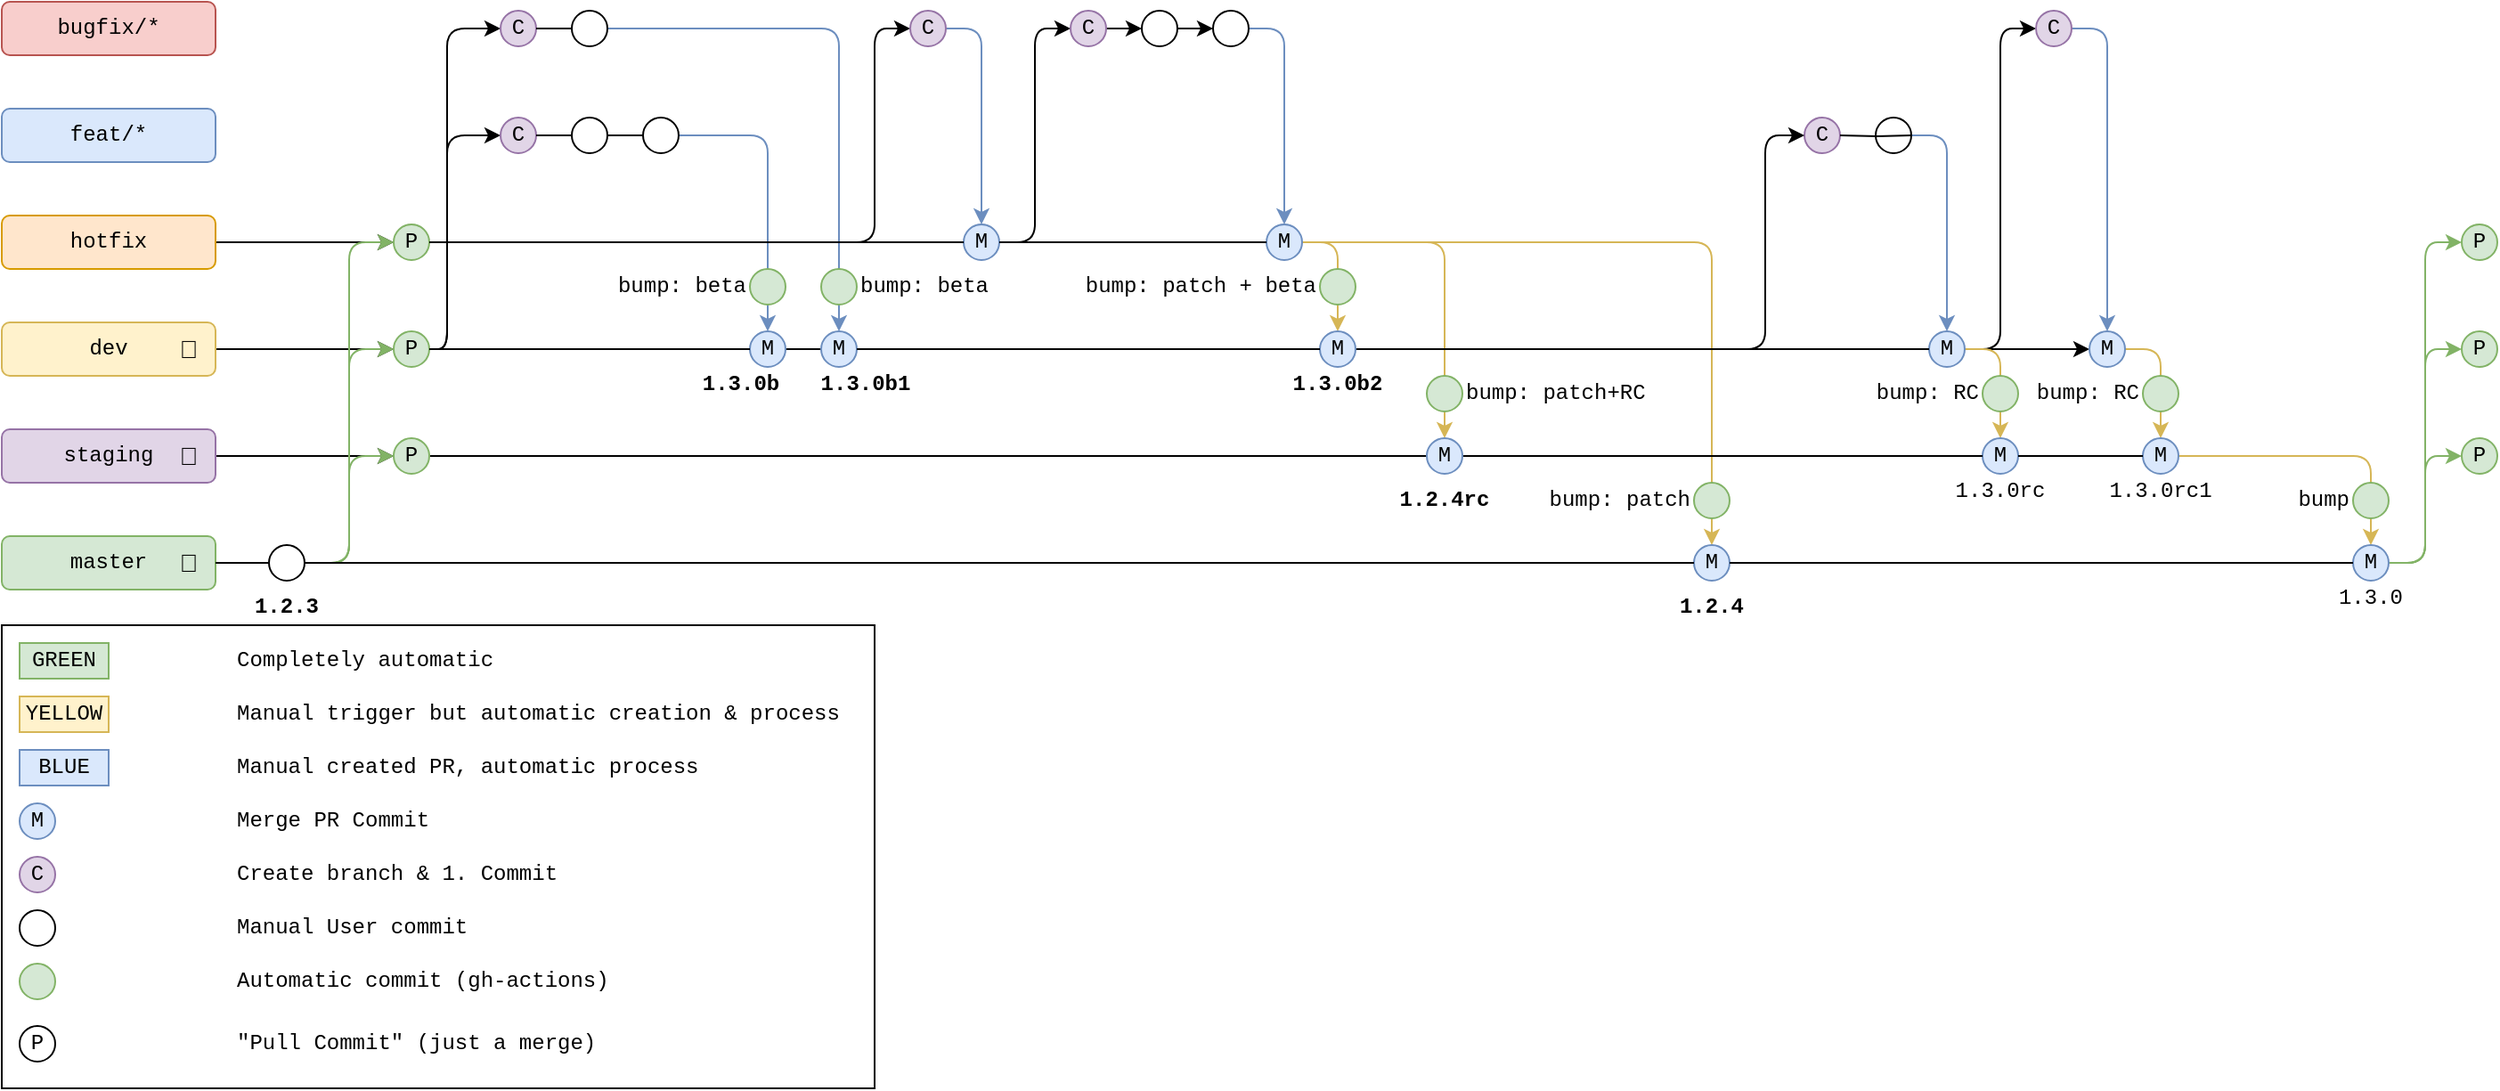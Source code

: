 <mxfile version="14.9.6" type="device"><diagram id="KOjb34SqMDLAr0F-fRmh" name="Seite-1"><mxGraphModel dx="1422" dy="942" grid="1" gridSize="10" guides="1" tooltips="1" connect="1" arrows="1" fold="1" page="1" pageScale="1" pageWidth="827" pageHeight="1169" math="0" shadow="0"><root><mxCell id="0"/><mxCell id="1" parent="0"/><mxCell id="OWHrl4kJECYipHaVR8hn-153" value="" style="rounded=0;whiteSpace=wrap;html=1;fontFamily=Courier New;fillColor=none;align=left;" vertex="1" parent="1"><mxGeometry x="20" y="360" width="490" height="260" as="geometry"/></mxCell><mxCell id="OWHrl4kJECYipHaVR8hn-104" style="edgeStyle=orthogonalEdgeStyle;rounded=1;orthogonalLoop=1;jettySize=auto;html=1;exitX=1;exitY=0.5;exitDx=0;exitDy=0;entryX=0;entryY=0.5;entryDx=0;entryDy=0;fontFamily=Courier New;endArrow=classic;endFill=1;" edge="1" parent="1" source="OWHrl4kJECYipHaVR8hn-56" target="OWHrl4kJECYipHaVR8hn-101"><mxGeometry relative="1" as="geometry"/></mxCell><mxCell id="OWHrl4kJECYipHaVR8hn-103" style="edgeStyle=orthogonalEdgeStyle;rounded=1;orthogonalLoop=1;jettySize=auto;html=1;exitX=1;exitY=0.5;exitDx=0;exitDy=0;entryX=0;entryY=0.5;entryDx=0;entryDy=0;fontFamily=Courier New;endArrow=classic;endFill=1;" edge="1" parent="1" source="OWHrl4kJECYipHaVR8hn-56" target="OWHrl4kJECYipHaVR8hn-102"><mxGeometry relative="1" as="geometry"/></mxCell><mxCell id="OWHrl4kJECYipHaVR8hn-1" value="master" style="rounded=1;whiteSpace=wrap;html=1;fontFamily=Courier New;fillColor=#d5e8d4;strokeColor=#82b366;" vertex="1" parent="1"><mxGeometry x="20" y="310" width="120" height="30" as="geometry"/></mxCell><mxCell id="OWHrl4kJECYipHaVR8hn-150" style="edgeStyle=orthogonalEdgeStyle;rounded=1;orthogonalLoop=1;jettySize=auto;html=1;exitX=1;exitY=0.5;exitDx=0;exitDy=0;entryX=0;entryY=0.5;entryDx=0;entryDy=0;fontFamily=Courier New;endArrow=classic;endFill=1;" edge="1" parent="1" source="OWHrl4kJECYipHaVR8hn-2" target="OWHrl4kJECYipHaVR8hn-90"><mxGeometry relative="1" as="geometry"/></mxCell><mxCell id="OWHrl4kJECYipHaVR8hn-2" value="staging" style="rounded=1;whiteSpace=wrap;html=1;fontFamily=Courier New;fillColor=#e1d5e7;strokeColor=#9673a6;" vertex="1" parent="1"><mxGeometry x="20" y="250" width="120" height="30" as="geometry"/></mxCell><mxCell id="OWHrl4kJECYipHaVR8hn-151" style="edgeStyle=orthogonalEdgeStyle;rounded=1;orthogonalLoop=1;jettySize=auto;html=1;exitX=1;exitY=0.5;exitDx=0;exitDy=0;fontFamily=Courier New;endArrow=classic;endFill=1;" edge="1" parent="1" source="OWHrl4kJECYipHaVR8hn-3" target="OWHrl4kJECYipHaVR8hn-8"><mxGeometry relative="1" as="geometry"/></mxCell><mxCell id="OWHrl4kJECYipHaVR8hn-3" value="dev" style="rounded=1;whiteSpace=wrap;html=1;fontFamily=Courier New;fillColor=#fff2cc;strokeColor=#d6b656;" vertex="1" parent="1"><mxGeometry x="20" y="190" width="120" height="30" as="geometry"/></mxCell><mxCell id="OWHrl4kJECYipHaVR8hn-4" value="feat/*" style="rounded=1;whiteSpace=wrap;html=1;fontFamily=Courier New;fillColor=#dae8fc;strokeColor=#6c8ebf;" vertex="1" parent="1"><mxGeometry x="20" y="70" width="120" height="30" as="geometry"/></mxCell><mxCell id="OWHrl4kJECYipHaVR8hn-13" style="edgeStyle=orthogonalEdgeStyle;rounded=1;orthogonalLoop=1;jettySize=auto;html=1;exitX=1;exitY=0.5;exitDx=0;exitDy=0;fontFamily=Courier New;startArrow=none;entryX=0.5;entryY=0;entryDx=0;entryDy=0;fillColor=#dae8fc;strokeColor=#6c8ebf;" edge="1" parent="1" source="OWHrl4kJECYipHaVR8hn-44" target="OWHrl4kJECYipHaVR8hn-60"><mxGeometry relative="1" as="geometry"><mxPoint x="860" y="25" as="targetPoint"/></mxGeometry></mxCell><mxCell id="OWHrl4kJECYipHaVR8hn-5" value="bugfix/*" style="rounded=1;whiteSpace=wrap;html=1;fontFamily=Courier New;fillColor=#f8cecc;strokeColor=#b85450;" vertex="1" parent="1"><mxGeometry x="20" y="10" width="120" height="30" as="geometry"/></mxCell><mxCell id="OWHrl4kJECYipHaVR8hn-152" style="edgeStyle=orthogonalEdgeStyle;rounded=1;orthogonalLoop=1;jettySize=auto;html=1;exitX=1;exitY=0.5;exitDx=0;exitDy=0;entryX=0;entryY=0.5;entryDx=0;entryDy=0;fontFamily=Courier New;endArrow=classic;endFill=1;" edge="1" parent="1" source="OWHrl4kJECYipHaVR8hn-6" target="OWHrl4kJECYipHaVR8hn-22"><mxGeometry relative="1" as="geometry"/></mxCell><mxCell id="OWHrl4kJECYipHaVR8hn-6" value="hotfix" style="rounded=1;whiteSpace=wrap;html=1;fontFamily=Courier New;fillColor=#ffe6cc;strokeColor=#d79b00;" vertex="1" parent="1"><mxGeometry x="20" y="130" width="120" height="30" as="geometry"/></mxCell><mxCell id="OWHrl4kJECYipHaVR8hn-35" style="edgeStyle=orthogonalEdgeStyle;rounded=1;orthogonalLoop=1;jettySize=auto;html=1;exitX=1;exitY=0.5;exitDx=0;exitDy=0;entryX=0;entryY=0.5;entryDx=0;entryDy=0;fontFamily=Courier New;" edge="1" parent="1" source="OWHrl4kJECYipHaVR8hn-8" target="OWHrl4kJECYipHaVR8hn-26"><mxGeometry relative="1" as="geometry"><Array as="points"><mxPoint x="270" y="205"/><mxPoint x="270" y="85"/></Array></mxGeometry></mxCell><mxCell id="OWHrl4kJECYipHaVR8hn-39" style="edgeStyle=orthogonalEdgeStyle;rounded=1;orthogonalLoop=1;jettySize=auto;html=1;exitX=1;exitY=0.5;exitDx=0;exitDy=0;entryX=0;entryY=0.5;entryDx=0;entryDy=0;fontFamily=Courier New;" edge="1" parent="1" source="OWHrl4kJECYipHaVR8hn-8" target="OWHrl4kJECYipHaVR8hn-37"><mxGeometry relative="1" as="geometry"><Array as="points"><mxPoint x="270" y="205"/><mxPoint x="270" y="25"/></Array></mxGeometry></mxCell><mxCell id="OWHrl4kJECYipHaVR8hn-8" value="P" style="ellipse;whiteSpace=wrap;html=1;aspect=fixed;fontFamily=Courier New;fillColor=#d5e8d4;strokeColor=#82b366;" vertex="1" parent="1"><mxGeometry x="240" y="195" width="20" height="20" as="geometry"/></mxCell><mxCell id="OWHrl4kJECYipHaVR8hn-20" style="rounded=1;orthogonalLoop=1;jettySize=auto;html=1;exitX=1;exitY=0.5;exitDx=0;exitDy=0;entryX=0;entryY=0.5;entryDx=0;entryDy=0;fontFamily=Courier New;elbow=vertical;edgeStyle=orthogonalEdgeStyle;fillColor=#d5e8d4;strokeColor=#82b366;" edge="1" parent="1" source="OWHrl4kJECYipHaVR8hn-19" target="OWHrl4kJECYipHaVR8hn-8"><mxGeometry relative="1" as="geometry"/></mxCell><mxCell id="OWHrl4kJECYipHaVR8hn-91" style="edgeStyle=orthogonalEdgeStyle;rounded=1;orthogonalLoop=1;jettySize=auto;html=1;exitX=1;exitY=0.5;exitDx=0;exitDy=0;entryX=0;entryY=0.5;entryDx=0;entryDy=0;fontFamily=Courier New;endArrow=classic;endFill=1;fillColor=#d5e8d4;strokeColor=#82b366;" edge="1" parent="1" source="OWHrl4kJECYipHaVR8hn-19" target="OWHrl4kJECYipHaVR8hn-90"><mxGeometry relative="1" as="geometry"/></mxCell><mxCell id="OWHrl4kJECYipHaVR8hn-126" style="edgeStyle=orthogonalEdgeStyle;rounded=1;orthogonalLoop=1;jettySize=auto;html=1;exitX=1;exitY=0.5;exitDx=0;exitDy=0;entryX=0;entryY=0.5;entryDx=0;entryDy=0;fontFamily=Courier New;endArrow=classic;endFill=1;fillColor=#d5e8d4;strokeColor=#82b366;" edge="1" parent="1" source="OWHrl4kJECYipHaVR8hn-19" target="OWHrl4kJECYipHaVR8hn-22"><mxGeometry relative="1" as="geometry"/></mxCell><mxCell id="OWHrl4kJECYipHaVR8hn-19" value="" style="ellipse;whiteSpace=wrap;html=1;aspect=fixed;fontFamily=Courier New;" vertex="1" parent="1"><mxGeometry x="170" y="315" width="20" height="20" as="geometry"/></mxCell><mxCell id="OWHrl4kJECYipHaVR8hn-21" value="" style="edgeStyle=orthogonalEdgeStyle;rounded=0;orthogonalLoop=1;jettySize=auto;html=1;exitX=1;exitY=0.5;exitDx=0;exitDy=0;fontFamily=Courier New;endArrow=none;" edge="1" parent="1" source="OWHrl4kJECYipHaVR8hn-1" target="OWHrl4kJECYipHaVR8hn-19"><mxGeometry relative="1" as="geometry"><mxPoint x="860" y="325" as="targetPoint"/><mxPoint x="140" y="325" as="sourcePoint"/></mxGeometry></mxCell><mxCell id="OWHrl4kJECYipHaVR8hn-50" style="edgeStyle=orthogonalEdgeStyle;rounded=1;orthogonalLoop=1;jettySize=auto;html=1;exitX=1;exitY=0.5;exitDx=0;exitDy=0;entryX=0;entryY=0.5;entryDx=0;entryDy=0;fontFamily=Courier New;" edge="1" parent="1" source="OWHrl4kJECYipHaVR8hn-22" target="OWHrl4kJECYipHaVR8hn-44"><mxGeometry relative="1" as="geometry"><Array as="points"><mxPoint x="510" y="145"/><mxPoint x="510" y="25"/></Array></mxGeometry></mxCell><mxCell id="OWHrl4kJECYipHaVR8hn-22" value="P" style="ellipse;whiteSpace=wrap;html=1;aspect=fixed;fontFamily=Courier New;fillColor=#d5e8d4;strokeColor=#82b366;" vertex="1" parent="1"><mxGeometry x="240" y="135" width="20" height="20" as="geometry"/></mxCell><mxCell id="OWHrl4kJECYipHaVR8hn-26" value="C" style="ellipse;whiteSpace=wrap;html=1;aspect=fixed;fontFamily=Courier New;fillColor=#e1d5e7;strokeColor=#9673a6;" vertex="1" parent="1"><mxGeometry x="300" y="75" width="20" height="20" as="geometry"/></mxCell><mxCell id="OWHrl4kJECYipHaVR8hn-28" value="" style="ellipse;whiteSpace=wrap;html=1;aspect=fixed;fontFamily=Courier New;" vertex="1" parent="1"><mxGeometry x="340" y="75" width="20" height="20" as="geometry"/></mxCell><mxCell id="OWHrl4kJECYipHaVR8hn-29" value="" style="edgeStyle=orthogonalEdgeStyle;rounded=0;orthogonalLoop=1;jettySize=auto;html=1;exitX=1;exitY=0.5;exitDx=0;exitDy=0;fontFamily=Courier New;startArrow=none;endArrow=none;" edge="1" parent="1" source="OWHrl4kJECYipHaVR8hn-26" target="OWHrl4kJECYipHaVR8hn-28"><mxGeometry relative="1" as="geometry"><mxPoint x="860" y="85" as="targetPoint"/><mxPoint x="360" y="85" as="sourcePoint"/></mxGeometry></mxCell><mxCell id="OWHrl4kJECYipHaVR8hn-34" style="edgeStyle=orthogonalEdgeStyle;rounded=1;orthogonalLoop=1;jettySize=auto;html=1;exitX=1;exitY=0.5;exitDx=0;exitDy=0;entryX=0.5;entryY=0;entryDx=0;entryDy=0;fontFamily=Courier New;fillColor=#dae8fc;strokeColor=#6c8ebf;" edge="1" parent="1" source="OWHrl4kJECYipHaVR8hn-30" target="OWHrl4kJECYipHaVR8hn-32"><mxGeometry relative="1" as="geometry"/></mxCell><mxCell id="OWHrl4kJECYipHaVR8hn-30" value="" style="ellipse;whiteSpace=wrap;html=1;aspect=fixed;fontFamily=Courier New;" vertex="1" parent="1"><mxGeometry x="380" y="75" width="20" height="20" as="geometry"/></mxCell><mxCell id="OWHrl4kJECYipHaVR8hn-31" value="" style="edgeStyle=orthogonalEdgeStyle;rounded=0;orthogonalLoop=1;jettySize=auto;html=1;exitX=1;exitY=0.5;exitDx=0;exitDy=0;fontFamily=Courier New;startArrow=none;endArrow=none;" edge="1" parent="1" source="OWHrl4kJECYipHaVR8hn-28" target="OWHrl4kJECYipHaVR8hn-30"><mxGeometry relative="1" as="geometry"><mxPoint x="820" y="85" as="targetPoint"/><mxPoint x="360" y="85" as="sourcePoint"/></mxGeometry></mxCell><mxCell id="OWHrl4kJECYipHaVR8hn-59" style="edgeStyle=orthogonalEdgeStyle;rounded=1;orthogonalLoop=1;jettySize=auto;html=1;exitX=1;exitY=0.5;exitDx=0;exitDy=0;entryX=0;entryY=0.5;entryDx=0;entryDy=0;fontFamily=Courier New;endArrow=none;endFill=0;" edge="1" parent="1" source="OWHrl4kJECYipHaVR8hn-32" target="OWHrl4kJECYipHaVR8hn-47"><mxGeometry relative="1" as="geometry"/></mxCell><mxCell id="OWHrl4kJECYipHaVR8hn-32" value="M" style="ellipse;whiteSpace=wrap;html=1;aspect=fixed;fontFamily=Courier New;fillColor=#dae8fc;strokeColor=#6c8ebf;" vertex="1" parent="1"><mxGeometry x="440" y="195" width="20" height="20" as="geometry"/></mxCell><mxCell id="OWHrl4kJECYipHaVR8hn-33" value="" style="edgeStyle=orthogonalEdgeStyle;rounded=0;orthogonalLoop=1;jettySize=auto;html=1;exitX=1;exitY=0.5;exitDx=0;exitDy=0;fontFamily=Courier New;startArrow=none;endArrow=none;" edge="1" parent="1" source="OWHrl4kJECYipHaVR8hn-8" target="OWHrl4kJECYipHaVR8hn-32"><mxGeometry relative="1" as="geometry"><mxPoint x="860" y="205" as="targetPoint"/><mxPoint x="260" y="205" as="sourcePoint"/></mxGeometry></mxCell><mxCell id="OWHrl4kJECYipHaVR8hn-37" value="C" style="ellipse;whiteSpace=wrap;html=1;aspect=fixed;fontFamily=Courier New;fillColor=#e1d5e7;strokeColor=#9673a6;" vertex="1" parent="1"><mxGeometry x="300" y="15" width="20" height="20" as="geometry"/></mxCell><mxCell id="OWHrl4kJECYipHaVR8hn-49" style="edgeStyle=orthogonalEdgeStyle;rounded=1;orthogonalLoop=1;jettySize=auto;html=1;exitX=1;exitY=0.5;exitDx=0;exitDy=0;fontFamily=Courier New;entryX=0.5;entryY=0;entryDx=0;entryDy=0;fillColor=#dae8fc;strokeColor=#6c8ebf;" edge="1" parent="1" source="OWHrl4kJECYipHaVR8hn-41" target="OWHrl4kJECYipHaVR8hn-47"><mxGeometry relative="1" as="geometry"><mxPoint x="480" y="20" as="targetPoint"/><Array as="points"><mxPoint x="490" y="25"/></Array></mxGeometry></mxCell><mxCell id="OWHrl4kJECYipHaVR8hn-41" value="" style="ellipse;whiteSpace=wrap;html=1;aspect=fixed;fontFamily=Courier New;" vertex="1" parent="1"><mxGeometry x="340" y="15" width="20" height="20" as="geometry"/></mxCell><mxCell id="OWHrl4kJECYipHaVR8hn-42" value="" style="edgeStyle=orthogonalEdgeStyle;rounded=0;orthogonalLoop=1;jettySize=auto;html=1;exitX=1;exitY=0.5;exitDx=0;exitDy=0;fontFamily=Courier New;startArrow=none;endArrow=none;" edge="1" parent="1" source="OWHrl4kJECYipHaVR8hn-37" target="OWHrl4kJECYipHaVR8hn-41"><mxGeometry relative="1" as="geometry"><mxPoint x="860" y="25" as="targetPoint"/><mxPoint x="320" y="25" as="sourcePoint"/></mxGeometry></mxCell><mxCell id="OWHrl4kJECYipHaVR8hn-44" value="C" style="ellipse;whiteSpace=wrap;html=1;aspect=fixed;fontFamily=Courier New;fillColor=#e1d5e7;strokeColor=#9673a6;" vertex="1" parent="1"><mxGeometry x="530" y="15" width="20" height="20" as="geometry"/></mxCell><mxCell id="OWHrl4kJECYipHaVR8hn-47" value="M" style="ellipse;whiteSpace=wrap;html=1;aspect=fixed;fontFamily=Courier New;fillColor=#dae8fc;strokeColor=#6c8ebf;" vertex="1" parent="1"><mxGeometry x="480" y="195" width="20" height="20" as="geometry"/></mxCell><mxCell id="OWHrl4kJECYipHaVR8hn-51" value="C" style="ellipse;whiteSpace=wrap;html=1;aspect=fixed;fontFamily=Courier New;fillColor=#e1d5e7;strokeColor=#9673a6;" vertex="1" parent="1"><mxGeometry x="1032" y="75" width="20" height="20" as="geometry"/></mxCell><mxCell id="OWHrl4kJECYipHaVR8hn-58" style="edgeStyle=orthogonalEdgeStyle;rounded=1;orthogonalLoop=1;jettySize=auto;html=1;exitX=1;exitY=0.5;exitDx=0;exitDy=0;entryX=0.5;entryY=0;entryDx=0;entryDy=0;fontFamily=Courier New;fillColor=#dae8fc;strokeColor=#6c8ebf;" edge="1" parent="1" source="OWHrl4kJECYipHaVR8hn-53" target="OWHrl4kJECYipHaVR8hn-56"><mxGeometry relative="1" as="geometry"/></mxCell><mxCell id="OWHrl4kJECYipHaVR8hn-53" value="" style="ellipse;whiteSpace=wrap;html=1;aspect=fixed;fontFamily=Courier New;" vertex="1" parent="1"><mxGeometry x="1072" y="75" width="20" height="20" as="geometry"/></mxCell><mxCell id="OWHrl4kJECYipHaVR8hn-54" value="" style="edgeStyle=orthogonalEdgeStyle;rounded=0;orthogonalLoop=1;jettySize=auto;html=1;fontFamily=Courier New;startArrow=none;endArrow=none;" edge="1" parent="1" target="OWHrl4kJECYipHaVR8hn-53"><mxGeometry relative="1" as="geometry"><mxPoint x="1352" y="90" as="targetPoint"/><mxPoint x="1052" y="85" as="sourcePoint"/></mxGeometry></mxCell><mxCell id="OWHrl4kJECYipHaVR8hn-96" style="edgeStyle=orthogonalEdgeStyle;rounded=1;orthogonalLoop=1;jettySize=auto;html=1;exitX=1;exitY=0.5;exitDx=0;exitDy=0;entryX=0.5;entryY=0;entryDx=0;entryDy=0;fontFamily=Courier New;endArrow=classic;endFill=1;fillColor=#fff2cc;strokeColor=#d6b656;" edge="1" parent="1" source="OWHrl4kJECYipHaVR8hn-56" target="OWHrl4kJECYipHaVR8hn-93"><mxGeometry relative="1" as="geometry"/></mxCell><mxCell id="OWHrl4kJECYipHaVR8hn-56" value="M" style="ellipse;whiteSpace=wrap;html=1;aspect=fixed;fontFamily=Courier New;fillColor=#dae8fc;strokeColor=#6c8ebf;" vertex="1" parent="1"><mxGeometry x="1102" y="195" width="20" height="20" as="geometry"/></mxCell><mxCell id="OWHrl4kJECYipHaVR8hn-65" style="edgeStyle=orthogonalEdgeStyle;rounded=1;orthogonalLoop=1;jettySize=auto;html=1;exitX=0.5;exitY=1;exitDx=0;exitDy=0;entryX=0.5;entryY=0;entryDx=0;entryDy=0;fontFamily=Courier New;endArrow=classic;endFill=1;startArrow=none;fillColor=#fff2cc;strokeColor=#d6b656;" edge="1" parent="1" source="OWHrl4kJECYipHaVR8hn-66" target="OWHrl4kJECYipHaVR8hn-63"><mxGeometry relative="1" as="geometry"/></mxCell><mxCell id="OWHrl4kJECYipHaVR8hn-74" style="edgeStyle=orthogonalEdgeStyle;rounded=1;orthogonalLoop=1;jettySize=auto;html=1;exitX=1;exitY=0.5;exitDx=0;exitDy=0;entryX=0;entryY=0.5;entryDx=0;entryDy=0;fontFamily=Courier New;endArrow=classic;endFill=1;" edge="1" parent="1" source="OWHrl4kJECYipHaVR8hn-60" target="OWHrl4kJECYipHaVR8hn-71"><mxGeometry relative="1" as="geometry"/></mxCell><mxCell id="OWHrl4kJECYipHaVR8hn-60" value="M" style="ellipse;whiteSpace=wrap;html=1;aspect=fixed;fontFamily=Courier New;fillColor=#dae8fc;strokeColor=#6c8ebf;" vertex="1" parent="1"><mxGeometry x="560" y="135" width="20" height="20" as="geometry"/></mxCell><mxCell id="OWHrl4kJECYipHaVR8hn-61" value="" style="edgeStyle=orthogonalEdgeStyle;rounded=0;orthogonalLoop=1;jettySize=auto;html=1;exitX=1;exitY=0.5;exitDx=0;exitDy=0;fontFamily=Courier New;startArrow=none;endArrow=none;" edge="1" parent="1" source="OWHrl4kJECYipHaVR8hn-22" target="OWHrl4kJECYipHaVR8hn-60"><mxGeometry relative="1" as="geometry"><mxPoint x="860" y="145" as="targetPoint"/><mxPoint x="320" y="145" as="sourcePoint"/></mxGeometry></mxCell><mxCell id="OWHrl4kJECYipHaVR8hn-63" value="M" style="ellipse;whiteSpace=wrap;html=1;aspect=fixed;fontFamily=Courier New;fillColor=#dae8fc;strokeColor=#6c8ebf;" vertex="1" parent="1"><mxGeometry x="970" y="315" width="20" height="20" as="geometry"/></mxCell><mxCell id="OWHrl4kJECYipHaVR8hn-64" value="" style="edgeStyle=orthogonalEdgeStyle;rounded=0;orthogonalLoop=1;jettySize=auto;html=1;exitX=1;exitY=0.5;exitDx=0;exitDy=0;fontFamily=Courier New;startArrow=none;endArrow=none;" edge="1" parent="1" source="OWHrl4kJECYipHaVR8hn-19" target="OWHrl4kJECYipHaVR8hn-63"><mxGeometry relative="1" as="geometry"><mxPoint x="860" y="325" as="targetPoint"/><mxPoint x="190" y="325" as="sourcePoint"/></mxGeometry></mxCell><mxCell id="OWHrl4kJECYipHaVR8hn-67" value="" style="edgeStyle=orthogonalEdgeStyle;rounded=1;orthogonalLoop=1;jettySize=auto;html=1;exitX=1;exitY=0.5;exitDx=0;exitDy=0;entryX=0.5;entryY=0;entryDx=0;entryDy=0;fontFamily=Courier New;endArrow=none;endFill=1;fillColor=#fff2cc;strokeColor=#d6b656;" edge="1" parent="1" source="OWHrl4kJECYipHaVR8hn-60" target="OWHrl4kJECYipHaVR8hn-66"><mxGeometry relative="1" as="geometry"><mxPoint x="580" y="145" as="sourcePoint"/><mxPoint x="610" y="315" as="targetPoint"/></mxGeometry></mxCell><mxCell id="OWHrl4kJECYipHaVR8hn-75" style="edgeStyle=orthogonalEdgeStyle;rounded=1;orthogonalLoop=1;jettySize=auto;html=1;exitX=1;exitY=0.5;exitDx=0;exitDy=0;entryX=0;entryY=0.5;entryDx=0;entryDy=0;fontFamily=Courier New;endArrow=classic;endFill=1;" edge="1" parent="1" source="OWHrl4kJECYipHaVR8hn-71" target="OWHrl4kJECYipHaVR8hn-72"><mxGeometry relative="1" as="geometry"/></mxCell><mxCell id="OWHrl4kJECYipHaVR8hn-71" value="C" style="ellipse;whiteSpace=wrap;html=1;aspect=fixed;fontFamily=Courier New;fillColor=#e1d5e7;strokeColor=#9673a6;" vertex="1" parent="1"><mxGeometry x="620" y="15" width="20" height="20" as="geometry"/></mxCell><mxCell id="OWHrl4kJECYipHaVR8hn-76" style="edgeStyle=orthogonalEdgeStyle;rounded=1;orthogonalLoop=1;jettySize=auto;html=1;exitX=1;exitY=0.5;exitDx=0;exitDy=0;entryX=0;entryY=0.5;entryDx=0;entryDy=0;fontFamily=Courier New;endArrow=classic;endFill=1;" edge="1" parent="1" source="OWHrl4kJECYipHaVR8hn-72" target="OWHrl4kJECYipHaVR8hn-73"><mxGeometry relative="1" as="geometry"/></mxCell><mxCell id="OWHrl4kJECYipHaVR8hn-72" value="" style="ellipse;whiteSpace=wrap;html=1;aspect=fixed;fontFamily=Courier New;" vertex="1" parent="1"><mxGeometry x="660" y="15" width="20" height="20" as="geometry"/></mxCell><mxCell id="OWHrl4kJECYipHaVR8hn-79" style="edgeStyle=orthogonalEdgeStyle;rounded=1;orthogonalLoop=1;jettySize=auto;html=1;exitX=1;exitY=0.5;exitDx=0;exitDy=0;entryX=0.5;entryY=0;entryDx=0;entryDy=0;fontFamily=Courier New;endArrow=classic;endFill=1;fillColor=#dae8fc;strokeColor=#6c8ebf;" edge="1" parent="1" source="OWHrl4kJECYipHaVR8hn-73" target="OWHrl4kJECYipHaVR8hn-77"><mxGeometry relative="1" as="geometry"/></mxCell><mxCell id="OWHrl4kJECYipHaVR8hn-73" value="" style="ellipse;whiteSpace=wrap;html=1;aspect=fixed;fontFamily=Courier New;" vertex="1" parent="1"><mxGeometry x="700" y="15" width="20" height="20" as="geometry"/></mxCell><mxCell id="OWHrl4kJECYipHaVR8hn-178" style="edgeStyle=orthogonalEdgeStyle;rounded=1;orthogonalLoop=1;jettySize=auto;html=1;exitX=1;exitY=0.5;exitDx=0;exitDy=0;entryX=0.5;entryY=0;entryDx=0;entryDy=0;fontFamily=Courier New;endArrow=classic;endFill=1;fillColor=#fff2cc;strokeColor=#d6b656;" edge="1" parent="1" source="OWHrl4kJECYipHaVR8hn-77" target="OWHrl4kJECYipHaVR8hn-176"><mxGeometry relative="1" as="geometry"/></mxCell><mxCell id="OWHrl4kJECYipHaVR8hn-195" style="edgeStyle=orthogonalEdgeStyle;rounded=1;orthogonalLoop=1;jettySize=auto;html=1;exitX=1;exitY=0.5;exitDx=0;exitDy=0;entryX=0.5;entryY=0;entryDx=0;entryDy=0;fontFamily=Courier New;endArrow=classic;endFill=1;fillColor=#fff2cc;strokeColor=#d6b656;" edge="1" parent="1" source="OWHrl4kJECYipHaVR8hn-77" target="OWHrl4kJECYipHaVR8hn-193"><mxGeometry relative="1" as="geometry"/></mxCell><mxCell id="OWHrl4kJECYipHaVR8hn-77" value="M" style="ellipse;whiteSpace=wrap;html=1;aspect=fixed;fontFamily=Courier New;fillColor=#dae8fc;strokeColor=#6c8ebf;" vertex="1" parent="1"><mxGeometry x="730" y="135" width="20" height="20" as="geometry"/></mxCell><mxCell id="OWHrl4kJECYipHaVR8hn-78" value="" style="edgeStyle=orthogonalEdgeStyle;rounded=0;orthogonalLoop=1;jettySize=auto;html=1;exitX=1;exitY=0.5;exitDx=0;exitDy=0;fontFamily=Courier New;startArrow=none;endArrow=none;" edge="1" parent="1" source="OWHrl4kJECYipHaVR8hn-60" target="OWHrl4kJECYipHaVR8hn-77"><mxGeometry relative="1" as="geometry"><mxPoint x="860" y="145" as="targetPoint"/><mxPoint x="580" y="145" as="sourcePoint"/></mxGeometry></mxCell><mxCell id="OWHrl4kJECYipHaVR8hn-199" style="edgeStyle=orthogonalEdgeStyle;rounded=1;orthogonalLoop=1;jettySize=auto;html=1;exitX=1;exitY=0.5;exitDx=0;exitDy=0;entryX=0;entryY=0.5;entryDx=0;entryDy=0;fontFamily=Courier New;endArrow=none;endFill=0;" edge="1" parent="1" source="OWHrl4kJECYipHaVR8hn-90" target="OWHrl4kJECYipHaVR8hn-193"><mxGeometry relative="1" as="geometry"/></mxCell><mxCell id="OWHrl4kJECYipHaVR8hn-90" value="P" style="ellipse;whiteSpace=wrap;html=1;aspect=fixed;fontFamily=Courier New;fillColor=#d5e8d4;strokeColor=#82b366;" vertex="1" parent="1"><mxGeometry x="240" y="255" width="20" height="20" as="geometry"/></mxCell><mxCell id="OWHrl4kJECYipHaVR8hn-93" value="M" style="ellipse;whiteSpace=wrap;html=1;aspect=fixed;fontFamily=Courier New;fillColor=#dae8fc;strokeColor=#6c8ebf;" vertex="1" parent="1"><mxGeometry x="1132" y="255" width="20" height="20" as="geometry"/></mxCell><mxCell id="OWHrl4kJECYipHaVR8hn-95" value="" style="group;" vertex="1" connectable="0" parent="1"><mxGeometry x="880" y="280" width="110" height="20" as="geometry"/></mxCell><mxCell id="OWHrl4kJECYipHaVR8hn-69" value="bump: patch" style="text;html=1;align=right;verticalAlign=middle;whiteSpace=wrap;rounded=0;fontFamily=Courier New;" vertex="1" parent="OWHrl4kJECYipHaVR8hn-95"><mxGeometry width="90" height="20" as="geometry"/></mxCell><mxCell id="OWHrl4kJECYipHaVR8hn-66" value="&lt;p style=&quot;line-height: 100%&quot;&gt;&lt;br&gt;&lt;/p&gt;" style="ellipse;whiteSpace=wrap;html=1;aspect=fixed;fontFamily=Courier New;align=center;fillColor=#d5e8d4;strokeColor=#82b366;" vertex="1" parent="OWHrl4kJECYipHaVR8hn-95"><mxGeometry x="90" width="20" height="20" as="geometry"/></mxCell><mxCell id="OWHrl4kJECYipHaVR8hn-97" value="" style="group;align=right;" vertex="1" connectable="0" parent="1"><mxGeometry x="1042" y="220" width="110" height="20" as="geometry"/></mxCell><mxCell id="OWHrl4kJECYipHaVR8hn-98" value="bump: RC" style="text;html=1;strokeColor=none;fillColor=none;align=right;verticalAlign=middle;whiteSpace=wrap;rounded=0;fontFamily=Courier New;" vertex="1" parent="OWHrl4kJECYipHaVR8hn-97"><mxGeometry x="30" width="60" height="20" as="geometry"/></mxCell><mxCell id="OWHrl4kJECYipHaVR8hn-99" value="&lt;p style=&quot;line-height: 100%&quot;&gt;&lt;br&gt;&lt;/p&gt;" style="ellipse;whiteSpace=wrap;html=1;aspect=fixed;fontFamily=Courier New;align=center;fillColor=#d5e8d4;strokeColor=#82b366;" vertex="1" parent="OWHrl4kJECYipHaVR8hn-97"><mxGeometry x="90" width="20" height="20" as="geometry"/></mxCell><mxCell id="OWHrl4kJECYipHaVR8hn-100" style="edgeStyle=orthogonalEdgeStyle;rounded=1;orthogonalLoop=1;jettySize=auto;html=1;exitX=1;exitY=0.5;exitDx=0;exitDy=0;fontFamily=Courier New;startArrow=none;entryX=0.5;entryY=0;entryDx=0;entryDy=0;fillColor=#dae8fc;strokeColor=#6c8ebf;" edge="1" parent="1" source="OWHrl4kJECYipHaVR8hn-101" target="OWHrl4kJECYipHaVR8hn-102"><mxGeometry relative="1" as="geometry"><mxPoint x="1492" y="25" as="targetPoint"/></mxGeometry></mxCell><mxCell id="OWHrl4kJECYipHaVR8hn-101" value="C" style="ellipse;whiteSpace=wrap;html=1;aspect=fixed;fontFamily=Courier New;fillColor=#e1d5e7;strokeColor=#9673a6;" vertex="1" parent="1"><mxGeometry x="1162" y="15" width="20" height="20" as="geometry"/></mxCell><mxCell id="OWHrl4kJECYipHaVR8hn-107" style="edgeStyle=orthogonalEdgeStyle;rounded=1;orthogonalLoop=1;jettySize=auto;html=1;exitX=1;exitY=0.5;exitDx=0;exitDy=0;entryX=0.5;entryY=0;entryDx=0;entryDy=0;fontFamily=Courier New;endArrow=classic;endFill=1;fillColor=#fff2cc;strokeColor=#d6b656;" edge="1" parent="1" source="OWHrl4kJECYipHaVR8hn-102" target="OWHrl4kJECYipHaVR8hn-105"><mxGeometry relative="1" as="geometry"/></mxCell><mxCell id="OWHrl4kJECYipHaVR8hn-102" value="M" style="ellipse;whiteSpace=wrap;html=1;aspect=fixed;fontFamily=Courier New;fillColor=#dae8fc;strokeColor=#6c8ebf;" vertex="1" parent="1"><mxGeometry x="1192" y="195" width="20" height="20" as="geometry"/></mxCell><mxCell id="OWHrl4kJECYipHaVR8hn-114" style="edgeStyle=orthogonalEdgeStyle;rounded=1;orthogonalLoop=1;jettySize=auto;html=1;exitX=1;exitY=0.5;exitDx=0;exitDy=0;entryX=0.5;entryY=0;entryDx=0;entryDy=0;fontFamily=Courier New;endArrow=classic;endFill=1;fillColor=#fff2cc;strokeColor=#d6b656;" edge="1" parent="1" source="OWHrl4kJECYipHaVR8hn-105" target="OWHrl4kJECYipHaVR8hn-111"><mxGeometry relative="1" as="geometry"/></mxCell><mxCell id="OWHrl4kJECYipHaVR8hn-105" value="M" style="ellipse;whiteSpace=wrap;html=1;aspect=fixed;fontFamily=Courier New;fillColor=#dae8fc;strokeColor=#6c8ebf;" vertex="1" parent="1"><mxGeometry x="1222" y="255" width="20" height="20" as="geometry"/></mxCell><mxCell id="OWHrl4kJECYipHaVR8hn-106" value="" style="edgeStyle=orthogonalEdgeStyle;rounded=1;orthogonalLoop=1;jettySize=auto;html=1;exitX=1;exitY=0.5;exitDx=0;exitDy=0;fontFamily=Courier New;endArrow=none;endFill=1;startArrow=none;" edge="1" parent="1" source="OWHrl4kJECYipHaVR8hn-93" target="OWHrl4kJECYipHaVR8hn-105"><mxGeometry relative="1" as="geometry"><mxPoint x="1292" y="265" as="targetPoint"/><mxPoint x="1152" y="265" as="sourcePoint"/></mxGeometry></mxCell><mxCell id="OWHrl4kJECYipHaVR8hn-108" value="" style="group" vertex="1" connectable="0" parent="1"><mxGeometry x="1132" y="220" width="110" height="20" as="geometry"/></mxCell><mxCell id="OWHrl4kJECYipHaVR8hn-109" value="bump: RC" style="text;html=1;strokeColor=none;fillColor=none;align=right;verticalAlign=middle;whiteSpace=wrap;rounded=0;fontFamily=Courier New;" vertex="1" parent="OWHrl4kJECYipHaVR8hn-108"><mxGeometry x="30" width="60" height="20" as="geometry"/></mxCell><mxCell id="OWHrl4kJECYipHaVR8hn-110" value="&lt;p style=&quot;line-height: 100%&quot;&gt;&lt;br&gt;&lt;/p&gt;" style="ellipse;whiteSpace=wrap;html=1;aspect=fixed;fontFamily=Courier New;align=center;fillColor=#d5e8d4;strokeColor=#82b366;" vertex="1" parent="OWHrl4kJECYipHaVR8hn-108"><mxGeometry x="90" width="20" height="20" as="geometry"/></mxCell><mxCell id="OWHrl4kJECYipHaVR8hn-122" style="edgeStyle=orthogonalEdgeStyle;rounded=1;orthogonalLoop=1;jettySize=auto;html=1;exitX=1;exitY=0.5;exitDx=0;exitDy=0;entryX=0;entryY=0.5;entryDx=0;entryDy=0;fontFamily=Courier New;endArrow=classic;endFill=1;fillColor=#d5e8d4;strokeColor=#82b366;" edge="1" parent="1" source="OWHrl4kJECYipHaVR8hn-111" target="OWHrl4kJECYipHaVR8hn-121"><mxGeometry relative="1" as="geometry"/></mxCell><mxCell id="OWHrl4kJECYipHaVR8hn-125" style="edgeStyle=orthogonalEdgeStyle;rounded=1;orthogonalLoop=1;jettySize=auto;html=1;exitX=1;exitY=0.5;exitDx=0;exitDy=0;entryX=0;entryY=0.5;entryDx=0;entryDy=0;fontFamily=Courier New;endArrow=classic;endFill=1;fillColor=#d5e8d4;strokeColor=#82b366;" edge="1" parent="1" source="OWHrl4kJECYipHaVR8hn-111" target="OWHrl4kJECYipHaVR8hn-123"><mxGeometry relative="1" as="geometry"/></mxCell><mxCell id="OWHrl4kJECYipHaVR8hn-134" style="edgeStyle=orthogonalEdgeStyle;rounded=1;orthogonalLoop=1;jettySize=auto;html=1;exitX=1;exitY=0.5;exitDx=0;exitDy=0;entryX=0;entryY=0.5;entryDx=0;entryDy=0;fontFamily=Courier New;endArrow=classic;endFill=1;fillColor=#d5e8d4;strokeColor=#82b366;" edge="1" parent="1" source="OWHrl4kJECYipHaVR8hn-111" target="OWHrl4kJECYipHaVR8hn-133"><mxGeometry relative="1" as="geometry"/></mxCell><mxCell id="OWHrl4kJECYipHaVR8hn-111" value="M" style="ellipse;whiteSpace=wrap;html=1;aspect=fixed;fontFamily=Courier New;fillColor=#dae8fc;strokeColor=#6c8ebf;" vertex="1" parent="1"><mxGeometry x="1340" y="315" width="20" height="20" as="geometry"/></mxCell><mxCell id="OWHrl4kJECYipHaVR8hn-112" value="" style="edgeStyle=orthogonalEdgeStyle;rounded=0;orthogonalLoop=1;jettySize=auto;html=1;exitX=1;exitY=0.5;exitDx=0;exitDy=0;fontFamily=Courier New;startArrow=none;endArrow=none;" edge="1" parent="1" source="OWHrl4kJECYipHaVR8hn-63" target="OWHrl4kJECYipHaVR8hn-111"><mxGeometry relative="1" as="geometry"><mxPoint x="1370" y="325" as="targetPoint"/><mxPoint x="760" y="325" as="sourcePoint"/><Array as="points"/></mxGeometry></mxCell><mxCell id="OWHrl4kJECYipHaVR8hn-115" value="" style="group;align=right;" vertex="1" connectable="0" parent="1"><mxGeometry x="1270" y="280" width="110" height="20" as="geometry"/></mxCell><mxCell id="OWHrl4kJECYipHaVR8hn-116" value="bump" style="text;html=1;strokeColor=none;fillColor=none;align=right;verticalAlign=middle;whiteSpace=wrap;rounded=0;fontFamily=Courier New;" vertex="1" parent="OWHrl4kJECYipHaVR8hn-115"><mxGeometry width="70" height="20" as="geometry"/></mxCell><mxCell id="OWHrl4kJECYipHaVR8hn-117" value="&lt;p style=&quot;line-height: 100%&quot;&gt;&lt;br&gt;&lt;/p&gt;" style="ellipse;whiteSpace=wrap;html=1;aspect=fixed;fontFamily=Courier New;align=center;fillColor=#d5e8d4;strokeColor=#82b366;" vertex="1" parent="OWHrl4kJECYipHaVR8hn-115"><mxGeometry x="70" width="20" height="20" as="geometry"/></mxCell><mxCell id="OWHrl4kJECYipHaVR8hn-121" value="P" style="ellipse;whiteSpace=wrap;html=1;aspect=fixed;fontFamily=Courier New;fillColor=#d5e8d4;strokeColor=#82b366;" vertex="1" parent="1"><mxGeometry x="1401" y="255" width="20" height="20" as="geometry"/></mxCell><mxCell id="OWHrl4kJECYipHaVR8hn-123" value="P" style="ellipse;whiteSpace=wrap;html=1;aspect=fixed;fontFamily=Courier New;fillColor=#d5e8d4;strokeColor=#82b366;" vertex="1" parent="1"><mxGeometry x="1401" y="195" width="20" height="20" as="geometry"/></mxCell><mxCell id="OWHrl4kJECYipHaVR8hn-127" value="" style="group" vertex="1" connectable="0" parent="1"><mxGeometry x="350" y="160" width="110" height="20" as="geometry"/></mxCell><mxCell id="OWHrl4kJECYipHaVR8hn-128" value="bump: beta" style="text;html=1;strokeColor=none;fillColor=none;align=right;verticalAlign=middle;whiteSpace=wrap;rounded=0;fontFamily=Courier New;" vertex="1" parent="OWHrl4kJECYipHaVR8hn-127"><mxGeometry width="90" height="20" as="geometry"/></mxCell><mxCell id="OWHrl4kJECYipHaVR8hn-129" value="&lt;p style=&quot;line-height: 100%&quot;&gt;&lt;br&gt;&lt;/p&gt;" style="ellipse;whiteSpace=wrap;html=1;aspect=fixed;fontFamily=Courier New;align=center;fillColor=#d5e8d4;strokeColor=#82b366;" vertex="1" parent="OWHrl4kJECYipHaVR8hn-127"><mxGeometry x="90" width="20" height="20" as="geometry"/></mxCell><mxCell id="OWHrl4kJECYipHaVR8hn-130" value="" style="group;align=left;" vertex="1" connectable="0" parent="1"><mxGeometry x="480" y="160" width="110" height="20" as="geometry"/></mxCell><mxCell id="OWHrl4kJECYipHaVR8hn-131" value="&lt;p style=&quot;line-height: 100%&quot;&gt;&lt;br&gt;&lt;/p&gt;" style="ellipse;whiteSpace=wrap;html=1;aspect=fixed;fontFamily=Courier New;align=center;fillColor=#d5e8d4;strokeColor=#82b366;" vertex="1" parent="OWHrl4kJECYipHaVR8hn-130"><mxGeometry width="20" height="20" as="geometry"/></mxCell><mxCell id="OWHrl4kJECYipHaVR8hn-132" value="bump: beta" style="text;html=1;strokeColor=none;fillColor=none;align=left;verticalAlign=middle;whiteSpace=wrap;rounded=0;fontFamily=Courier New;" vertex="1" parent="OWHrl4kJECYipHaVR8hn-130"><mxGeometry x="20" width="90" height="20" as="geometry"/></mxCell><mxCell id="OWHrl4kJECYipHaVR8hn-133" value="P" style="ellipse;whiteSpace=wrap;html=1;aspect=fixed;fontFamily=Courier New;fillColor=#d5e8d4;strokeColor=#82b366;" vertex="1" parent="1"><mxGeometry x="1401" y="135" width="20" height="20" as="geometry"/></mxCell><mxCell id="OWHrl4kJECYipHaVR8hn-154" value="GREEN" style="text;html=1;strokeColor=#82b366;fillColor=#d5e8d4;align=center;verticalAlign=middle;whiteSpace=wrap;rounded=0;fontFamily=Courier New;" vertex="1" parent="1"><mxGeometry x="30" y="370" width="50" height="20" as="geometry"/></mxCell><mxCell id="OWHrl4kJECYipHaVR8hn-155" value="Completely automatic" style="text;html=1;strokeColor=none;fillColor=none;align=left;verticalAlign=middle;whiteSpace=wrap;rounded=0;fontFamily=Courier New;" vertex="1" parent="1"><mxGeometry x="150" y="370" width="350" height="20" as="geometry"/></mxCell><mxCell id="OWHrl4kJECYipHaVR8hn-158" value="YELLOW" style="text;html=1;strokeColor=#d6b656;fillColor=#fff2cc;align=center;verticalAlign=middle;whiteSpace=wrap;rounded=0;fontFamily=Courier New;" vertex="1" parent="1"><mxGeometry x="30" y="400" width="50" height="20" as="geometry"/></mxCell><mxCell id="OWHrl4kJECYipHaVR8hn-159" value="Manual trigger but automatic creation &amp;amp; process" style="text;html=1;strokeColor=none;fillColor=none;align=left;verticalAlign=middle;whiteSpace=wrap;rounded=0;fontFamily=Courier New;" vertex="1" parent="1"><mxGeometry x="150" y="400" width="350" height="20" as="geometry"/></mxCell><mxCell id="OWHrl4kJECYipHaVR8hn-160" value="BLUE" style="text;html=1;strokeColor=#6c8ebf;fillColor=#dae8fc;align=center;verticalAlign=middle;whiteSpace=wrap;rounded=0;fontFamily=Courier New;" vertex="1" parent="1"><mxGeometry x="30" y="430" width="50" height="20" as="geometry"/></mxCell><mxCell id="OWHrl4kJECYipHaVR8hn-161" value="Manual created PR, automatic process" style="text;html=1;strokeColor=none;fillColor=none;align=left;verticalAlign=middle;whiteSpace=wrap;rounded=0;fontFamily=Courier New;" vertex="1" parent="1"><mxGeometry x="150" y="430" width="350" height="20" as="geometry"/></mxCell><mxCell id="OWHrl4kJECYipHaVR8hn-162" value="M" style="ellipse;whiteSpace=wrap;html=1;aspect=fixed;fontFamily=Courier New;fillColor=#dae8fc;strokeColor=#6c8ebf;" vertex="1" parent="1"><mxGeometry x="30" y="460" width="20" height="20" as="geometry"/></mxCell><mxCell id="OWHrl4kJECYipHaVR8hn-163" value="Merge PR Commit" style="text;html=1;strokeColor=none;fillColor=none;align=left;verticalAlign=middle;whiteSpace=wrap;rounded=0;fontFamily=Courier New;" vertex="1" parent="1"><mxGeometry x="150" y="460" width="350" height="20" as="geometry"/></mxCell><mxCell id="OWHrl4kJECYipHaVR8hn-164" value="C" style="ellipse;whiteSpace=wrap;html=1;aspect=fixed;fontFamily=Courier New;fillColor=#e1d5e7;strokeColor=#9673a6;" vertex="1" parent="1"><mxGeometry x="30" y="490" width="20" height="20" as="geometry"/></mxCell><mxCell id="OWHrl4kJECYipHaVR8hn-165" value="Create branch &amp;amp; 1. Commit" style="text;html=1;strokeColor=none;fillColor=none;align=left;verticalAlign=middle;whiteSpace=wrap;rounded=0;fontFamily=Courier New;" vertex="1" parent="1"><mxGeometry x="150" y="490" width="350" height="20" as="geometry"/></mxCell><mxCell id="OWHrl4kJECYipHaVR8hn-166" value="" style="ellipse;whiteSpace=wrap;html=1;aspect=fixed;fontFamily=Courier New;" vertex="1" parent="1"><mxGeometry x="30" y="520" width="20" height="20" as="geometry"/></mxCell><mxCell id="OWHrl4kJECYipHaVR8hn-167" value="Manual User commit" style="text;html=1;strokeColor=none;fillColor=none;align=left;verticalAlign=middle;whiteSpace=wrap;rounded=0;fontFamily=Courier New;" vertex="1" parent="1"><mxGeometry x="150" y="520" width="350" height="20" as="geometry"/></mxCell><mxCell id="OWHrl4kJECYipHaVR8hn-168" value="" style="ellipse;whiteSpace=wrap;html=1;aspect=fixed;fontFamily=Courier New;fillColor=#d5e8d4;strokeColor=#82b366;" vertex="1" parent="1"><mxGeometry x="30" y="550" width="20" height="20" as="geometry"/></mxCell><mxCell id="OWHrl4kJECYipHaVR8hn-169" value="Automatic commit (gh-actions)" style="text;html=1;strokeColor=none;fillColor=none;align=left;verticalAlign=middle;whiteSpace=wrap;rounded=0;fontFamily=Courier New;" vertex="1" parent="1"><mxGeometry x="150" y="550" width="350" height="20" as="geometry"/></mxCell><mxCell id="OWHrl4kJECYipHaVR8hn-170" value="P" style="ellipse;whiteSpace=wrap;html=1;aspect=fixed;fontFamily=Courier New;" vertex="1" parent="1"><mxGeometry x="30" y="585" width="20" height="20" as="geometry"/></mxCell><mxCell id="OWHrl4kJECYipHaVR8hn-172" value="&quot;Pull Commit&quot; (just a merge)" style="text;html=1;strokeColor=none;fillColor=none;align=left;verticalAlign=middle;whiteSpace=wrap;rounded=0;fontFamily=Courier New;" vertex="1" parent="1"><mxGeometry x="150" y="585" width="350" height="20" as="geometry"/></mxCell><mxCell id="OWHrl4kJECYipHaVR8hn-182" style="edgeStyle=orthogonalEdgeStyle;rounded=1;orthogonalLoop=1;jettySize=auto;html=1;exitX=1;exitY=0.5;exitDx=0;exitDy=0;entryX=0;entryY=0.5;entryDx=0;entryDy=0;fontFamily=Courier New;endArrow=classic;endFill=1;" edge="1" parent="1" source="OWHrl4kJECYipHaVR8hn-176" target="OWHrl4kJECYipHaVR8hn-51"><mxGeometry relative="1" as="geometry"><Array as="points"><mxPoint x="1010" y="205"/><mxPoint x="1010" y="85"/></Array></mxGeometry></mxCell><mxCell id="OWHrl4kJECYipHaVR8hn-183" style="edgeStyle=orthogonalEdgeStyle;rounded=1;orthogonalLoop=1;jettySize=auto;html=1;exitX=1;exitY=0.5;exitDx=0;exitDy=0;entryX=0;entryY=0.5;entryDx=0;entryDy=0;fontFamily=Courier New;endArrow=none;endFill=0;" edge="1" parent="1" source="OWHrl4kJECYipHaVR8hn-176" target="OWHrl4kJECYipHaVR8hn-56"><mxGeometry relative="1" as="geometry"/></mxCell><mxCell id="OWHrl4kJECYipHaVR8hn-176" value="M" style="ellipse;whiteSpace=wrap;html=1;aspect=fixed;fontFamily=Courier New;fillColor=#dae8fc;strokeColor=#6c8ebf;" vertex="1" parent="1"><mxGeometry x="760" y="195" width="20" height="20" as="geometry"/></mxCell><mxCell id="OWHrl4kJECYipHaVR8hn-177" value="" style="edgeStyle=orthogonalEdgeStyle;rounded=0;orthogonalLoop=1;jettySize=auto;html=1;exitX=1;exitY=0.5;exitDx=0;exitDy=0;fontFamily=Courier New;startArrow=none;endArrow=none;" edge="1" parent="1" source="OWHrl4kJECYipHaVR8hn-47" target="OWHrl4kJECYipHaVR8hn-176"><mxGeometry relative="1" as="geometry"><mxPoint x="932" y="205" as="targetPoint"/><mxPoint x="500" y="205" as="sourcePoint"/></mxGeometry></mxCell><mxCell id="OWHrl4kJECYipHaVR8hn-179" value="" style="group" vertex="1" connectable="0" parent="1"><mxGeometry x="670" y="160" width="110" height="20" as="geometry"/></mxCell><mxCell id="OWHrl4kJECYipHaVR8hn-180" value="bump: patch + beta" style="text;html=1;strokeColor=none;fillColor=none;align=right;verticalAlign=middle;whiteSpace=wrap;rounded=0;fontFamily=Courier New;" vertex="1" parent="OWHrl4kJECYipHaVR8hn-179"><mxGeometry x="-50" width="140" height="20" as="geometry"/></mxCell><mxCell id="OWHrl4kJECYipHaVR8hn-181" value="&lt;p style=&quot;line-height: 100%&quot;&gt;&lt;br&gt;&lt;/p&gt;" style="ellipse;whiteSpace=wrap;html=1;aspect=fixed;fontFamily=Courier New;align=center;fillColor=#d5e8d4;strokeColor=#82b366;" vertex="1" parent="OWHrl4kJECYipHaVR8hn-179"><mxGeometry x="90" width="20" height="20" as="geometry"/></mxCell><mxCell id="OWHrl4kJECYipHaVR8hn-187" value="1.2.3" style="text;html=1;strokeColor=none;fillColor=none;align=center;verticalAlign=middle;whiteSpace=wrap;rounded=0;fontFamily=Courier New;fontStyle=1" vertex="1" parent="1"><mxGeometry x="160" y="340" width="40" height="20" as="geometry"/></mxCell><mxCell id="OWHrl4kJECYipHaVR8hn-188" value="1.3.0b" style="text;html=1;strokeColor=none;fillColor=none;align=center;verticalAlign=middle;whiteSpace=wrap;rounded=0;fontFamily=Courier New;fontStyle=1" vertex="1" parent="1"><mxGeometry x="410" y="215" width="50" height="20" as="geometry"/></mxCell><mxCell id="OWHrl4kJECYipHaVR8hn-189" value="1.3.0b1" style="text;html=1;strokeColor=none;fillColor=none;align=center;verticalAlign=middle;whiteSpace=wrap;rounded=0;fontFamily=Courier New;fontStyle=1" vertex="1" parent="1"><mxGeometry x="480" y="215" width="50" height="20" as="geometry"/></mxCell><mxCell id="OWHrl4kJECYipHaVR8hn-190" value="1.3.0b2" style="text;html=1;strokeColor=none;fillColor=none;align=center;verticalAlign=middle;whiteSpace=wrap;rounded=0;fontFamily=Courier New;fontStyle=1" vertex="1" parent="1"><mxGeometry x="750" y="215" width="40" height="20" as="geometry"/></mxCell><mxCell id="OWHrl4kJECYipHaVR8hn-191" value="1.2.4" style="text;html=1;strokeColor=none;fillColor=none;align=center;verticalAlign=middle;whiteSpace=wrap;rounded=0;fontFamily=Courier New;fontStyle=1" vertex="1" parent="1"><mxGeometry x="960" y="340" width="40" height="20" as="geometry"/></mxCell><mxCell id="OWHrl4kJECYipHaVR8hn-194" style="edgeStyle=orthogonalEdgeStyle;rounded=1;orthogonalLoop=1;jettySize=auto;html=1;exitX=1;exitY=0.5;exitDx=0;exitDy=0;entryX=0;entryY=0.5;entryDx=0;entryDy=0;fontFamily=Courier New;endArrow=none;endFill=0;" edge="1" parent="1" source="OWHrl4kJECYipHaVR8hn-193" target="OWHrl4kJECYipHaVR8hn-93"><mxGeometry relative="1" as="geometry"/></mxCell><mxCell id="OWHrl4kJECYipHaVR8hn-193" value="M" style="ellipse;whiteSpace=wrap;html=1;aspect=fixed;fontFamily=Courier New;fillColor=#dae8fc;strokeColor=#6c8ebf;" vertex="1" parent="1"><mxGeometry x="820" y="255" width="20" height="20" as="geometry"/></mxCell><mxCell id="OWHrl4kJECYipHaVR8hn-196" value="" style="ellipse;whiteSpace=wrap;html=1;aspect=fixed;fontFamily=Courier New;fillColor=#d5e8d4;strokeColor=#82b366;" vertex="1" parent="1"><mxGeometry x="820" y="220" width="20" height="20" as="geometry"/></mxCell><mxCell id="OWHrl4kJECYipHaVR8hn-197" value="bump: patch+RC" style="text;html=1;strokeColor=none;fillColor=none;align=left;verticalAlign=middle;whiteSpace=wrap;rounded=0;fontFamily=Courier New;" vertex="1" parent="1"><mxGeometry x="840" y="220" width="110" height="20" as="geometry"/></mxCell><mxCell id="OWHrl4kJECYipHaVR8hn-198" value="1.2.4rc" style="text;html=1;strokeColor=none;fillColor=none;align=center;verticalAlign=middle;whiteSpace=wrap;rounded=0;fontFamily=Courier New;fontStyle=1" vertex="1" parent="1"><mxGeometry x="810" y="280" width="40" height="20" as="geometry"/></mxCell><mxCell id="OWHrl4kJECYipHaVR8hn-200" value="1.3.0rc" style="text;html=1;strokeColor=none;fillColor=none;align=center;verticalAlign=middle;whiteSpace=wrap;rounded=0;fontFamily=Courier New;" vertex="1" parent="1"><mxGeometry x="1122" y="275" width="40" height="20" as="geometry"/></mxCell><mxCell id="OWHrl4kJECYipHaVR8hn-201" value="1.3.0rc1" style="text;html=1;strokeColor=none;fillColor=none;align=center;verticalAlign=middle;whiteSpace=wrap;rounded=0;fontFamily=Courier New;" vertex="1" parent="1"><mxGeometry x="1212" y="275" width="40" height="20" as="geometry"/></mxCell><mxCell id="OWHrl4kJECYipHaVR8hn-202" value="1.3.0" style="text;html=1;strokeColor=none;fillColor=none;align=center;verticalAlign=middle;whiteSpace=wrap;rounded=0;fontFamily=Courier New;" vertex="1" parent="1"><mxGeometry x="1330" y="335" width="40" height="20" as="geometry"/></mxCell><UserObject label="&lt;span style=&quot;font-family: arial, sans-serif; font-size: 14px; text-align: left;&quot;&gt;🚀&lt;/span&gt;" id="OWHrl4kJECYipHaVR8hn-203"><mxCell style="text;html=1;strokeColor=none;fillColor=none;align=center;verticalAlign=middle;whiteSpace=wrap;rounded=0;fontFamily=Courier New;labelBorderColor=none;fontStyle=0;" vertex="1" parent="1"><mxGeometry x="110" y="195" width="30" height="20" as="geometry"/></mxCell></UserObject><UserObject label="&lt;span style=&quot;font-family: arial, sans-serif; font-size: 14px; text-align: left;&quot;&gt;🚀&lt;/span&gt;" id="OWHrl4kJECYipHaVR8hn-204"><mxCell style="text;html=1;strokeColor=none;fillColor=none;align=center;verticalAlign=middle;whiteSpace=wrap;rounded=0;fontFamily=Courier New;labelBorderColor=none;fontStyle=0;" vertex="1" parent="1"><mxGeometry x="110" y="255" width="30" height="20" as="geometry"/></mxCell></UserObject><UserObject label="&lt;span style=&quot;font-family: arial, sans-serif; font-size: 14px; text-align: left;&quot;&gt;🚀&lt;/span&gt;" id="OWHrl4kJECYipHaVR8hn-205"><mxCell style="text;html=1;strokeColor=none;fillColor=none;align=center;verticalAlign=middle;whiteSpace=wrap;rounded=0;fontFamily=Courier New;labelBorderColor=none;fontStyle=0;" vertex="1" parent="1"><mxGeometry x="110" y="315" width="30" height="20" as="geometry"/></mxCell></UserObject></root></mxGraphModel></diagram></mxfile>